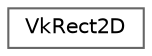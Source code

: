 digraph "类继承关系图"
{
 // LATEX_PDF_SIZE
  bgcolor="transparent";
  edge [fontname=Helvetica,fontsize=10,labelfontname=Helvetica,labelfontsize=10];
  node [fontname=Helvetica,fontsize=10,shape=box,height=0.2,width=0.4];
  rankdir="LR";
  Node0 [id="Node000000",label="VkRect2D",height=0.2,width=0.4,color="grey40", fillcolor="white", style="filled",URL="$struct_vk_rect2_d.html",tooltip=" "];
}
